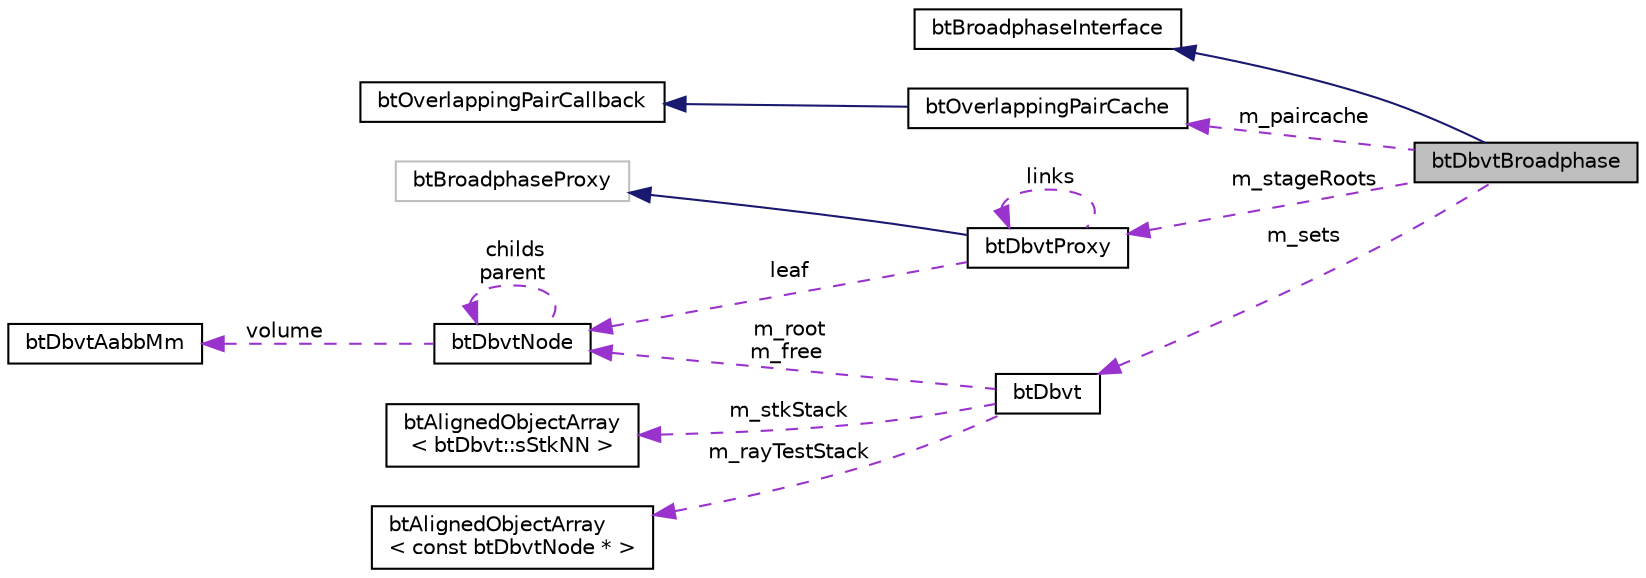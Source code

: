 digraph "btDbvtBroadphase"
{
  edge [fontname="Helvetica",fontsize="10",labelfontname="Helvetica",labelfontsize="10"];
  node [fontname="Helvetica",fontsize="10",shape=record];
  rankdir="LR";
  Node1 [label="btDbvtBroadphase",height=0.2,width=0.4,color="black", fillcolor="grey75", style="filled", fontcolor="black"];
  Node2 -> Node1 [dir="back",color="midnightblue",fontsize="10",style="solid"];
  Node2 [label="btBroadphaseInterface",height=0.2,width=0.4,color="black", fillcolor="white", style="filled",URL="$classbt_broadphase_interface.html"];
  Node3 -> Node1 [dir="back",color="darkorchid3",fontsize="10",style="dashed",label=" m_paircache" ];
  Node3 [label="btOverlappingPairCache",height=0.2,width=0.4,color="black", fillcolor="white", style="filled",URL="$classbt_overlapping_pair_cache.html"];
  Node4 -> Node3 [dir="back",color="midnightblue",fontsize="10",style="solid"];
  Node4 [label="btOverlappingPairCallback",height=0.2,width=0.4,color="black", fillcolor="white", style="filled",URL="$classbt_overlapping_pair_callback.html",tooltip="The btOverlappingPairCallback class is an additional optional broadphase user callback for adding/rem..."];
  Node5 -> Node1 [dir="back",color="darkorchid3",fontsize="10",style="dashed",label=" m_stageRoots" ];
  Node5 [label="btDbvtProxy",height=0.2,width=0.4,color="black", fillcolor="white", style="filled",URL="$structbt_dbvt_proxy.html"];
  Node6 -> Node5 [dir="back",color="midnightblue",fontsize="10",style="solid"];
  Node6 [label="btBroadphaseProxy",height=0.2,width=0.4,color="grey75", fillcolor="white", style="filled"];
  Node5 -> Node5 [dir="back",color="darkorchid3",fontsize="10",style="dashed",label=" links" ];
  Node7 -> Node5 [dir="back",color="darkorchid3",fontsize="10",style="dashed",label=" leaf" ];
  Node7 [label="btDbvtNode",height=0.2,width=0.4,color="black", fillcolor="white", style="filled",URL="$structbt_dbvt_node.html"];
  Node8 -> Node7 [dir="back",color="darkorchid3",fontsize="10",style="dashed",label=" volume" ];
  Node8 [label="btDbvtAabbMm",height=0.2,width=0.4,color="black", fillcolor="white", style="filled",URL="$structbt_dbvt_aabb_mm.html"];
  Node7 -> Node7 [dir="back",color="darkorchid3",fontsize="10",style="dashed",label=" childs\nparent" ];
  Node9 -> Node1 [dir="back",color="darkorchid3",fontsize="10",style="dashed",label=" m_sets" ];
  Node9 [label="btDbvt",height=0.2,width=0.4,color="black", fillcolor="white", style="filled",URL="$structbt_dbvt.html"];
  Node10 -> Node9 [dir="back",color="darkorchid3",fontsize="10",style="dashed",label=" m_rayTestStack" ];
  Node10 [label="btAlignedObjectArray\l\< const btDbvtNode * \>",height=0.2,width=0.4,color="black", fillcolor="white", style="filled",URL="$classbt_aligned_object_array.html"];
  Node11 -> Node9 [dir="back",color="darkorchid3",fontsize="10",style="dashed",label=" m_stkStack" ];
  Node11 [label="btAlignedObjectArray\l\< btDbvt::sStkNN \>",height=0.2,width=0.4,color="black", fillcolor="white", style="filled",URL="$classbt_aligned_object_array.html"];
  Node7 -> Node9 [dir="back",color="darkorchid3",fontsize="10",style="dashed",label=" m_root\nm_free" ];
}
